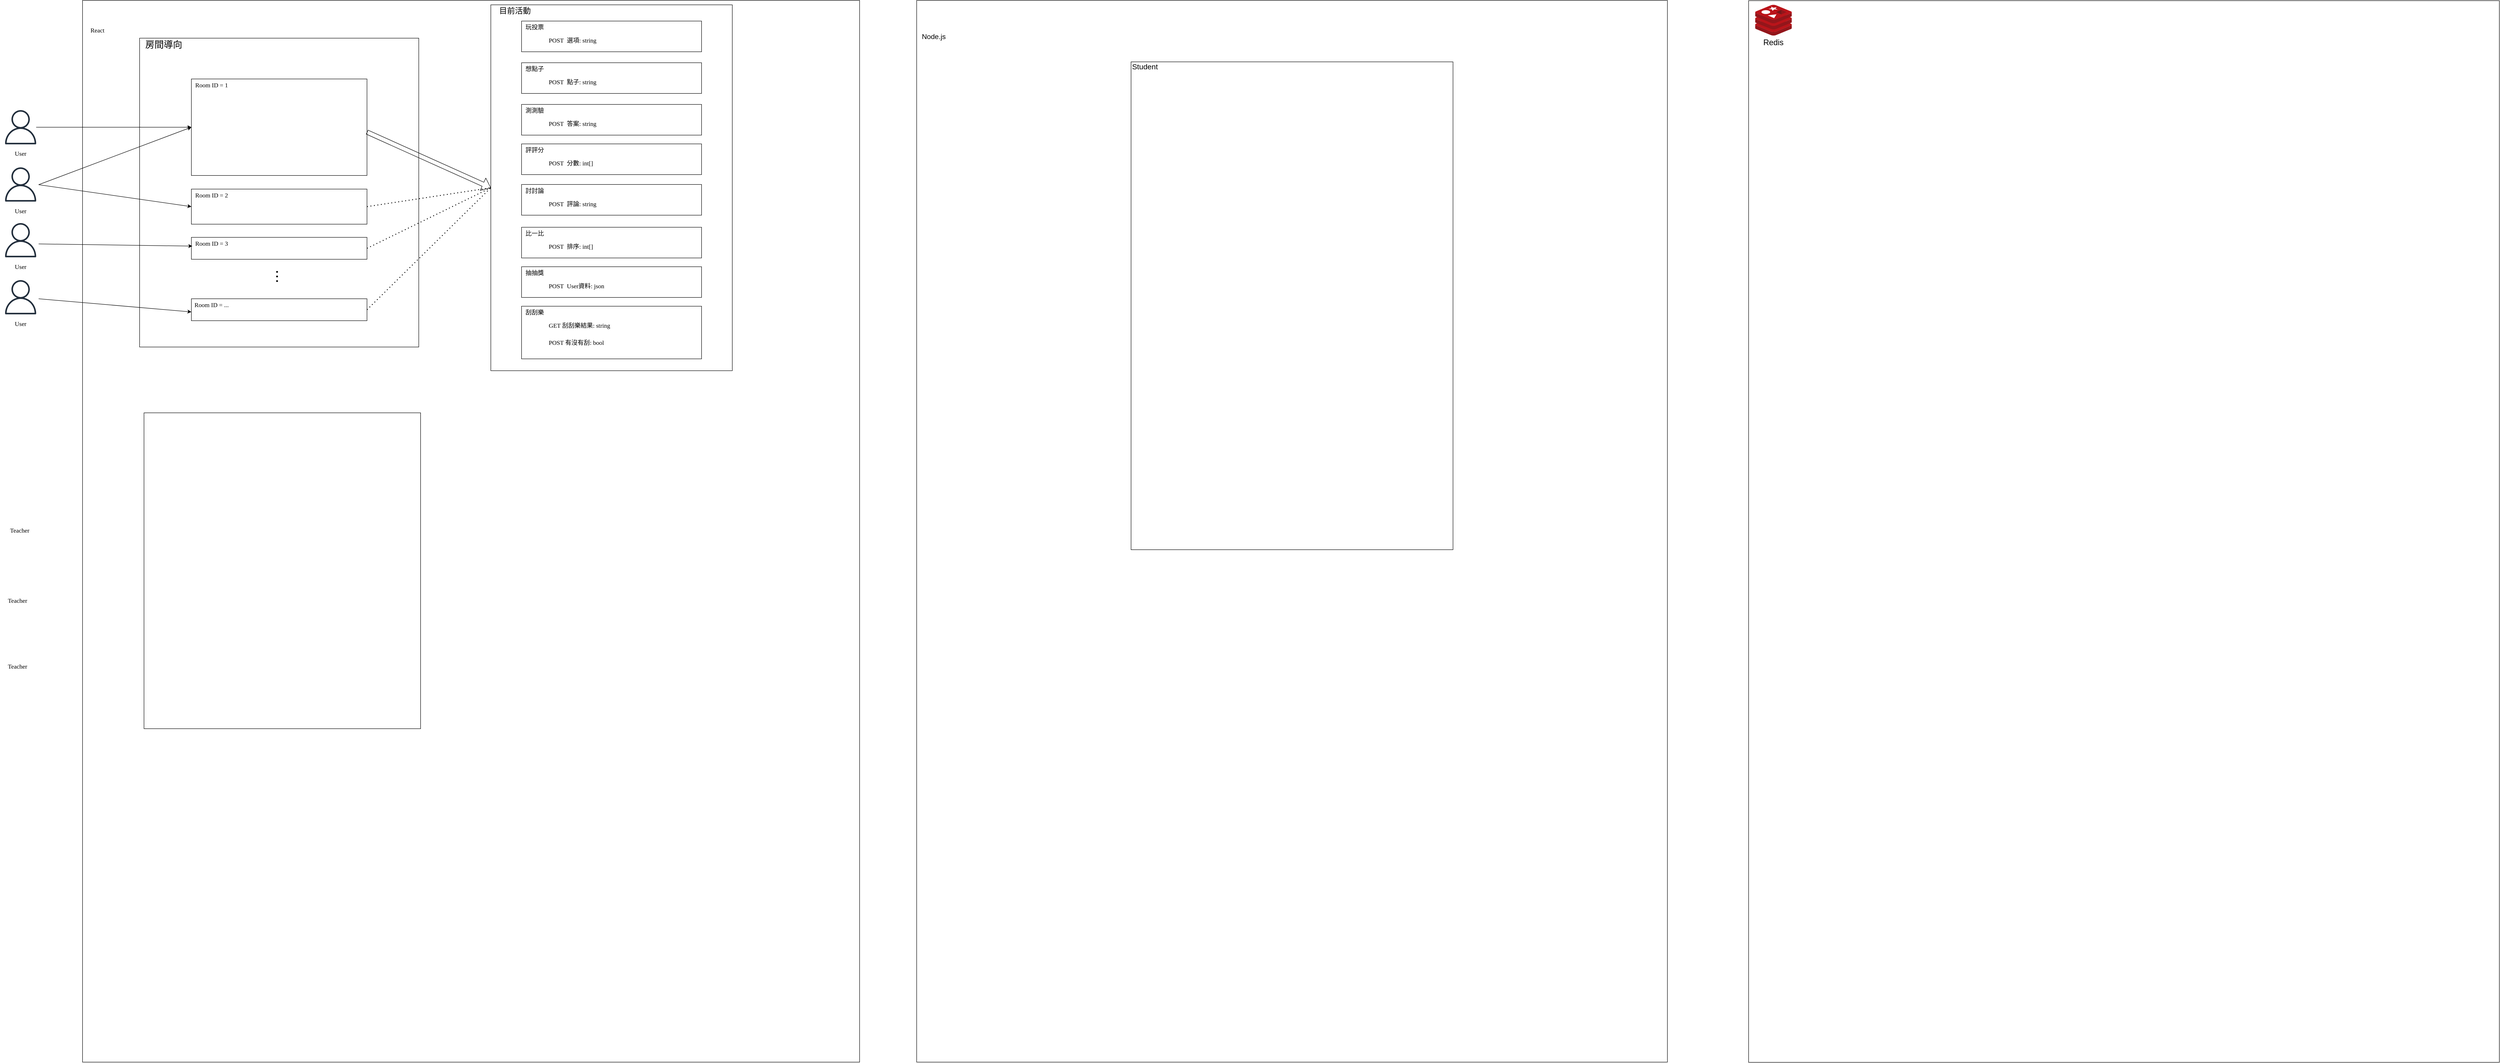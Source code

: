 <mxfile version="15.0.6" type="github">
  <diagram id="Ht1M8jgEwFfnCIfOTk4-" name="Page-1">
    <mxGraphModel dx="4740" dy="2647" grid="1" gridSize="10" guides="1" tooltips="1" connect="1" arrows="1" fold="1" page="1" pageScale="1" pageWidth="827" pageHeight="1169" math="0" shadow="0">
      <root>
        <mxCell id="0" />
        <mxCell id="1" parent="0" />
        <mxCell id="fuVhs1v6F_ChxewEycI6-27" value="" style="rounded=0;whiteSpace=wrap;html=1;" parent="1" vertex="1">
          <mxGeometry x="340" y="220" width="1770" height="2420" as="geometry" />
        </mxCell>
        <mxCell id="5Wh0mrcsmfjm4KpivzI_-6" value="" style="sketch=0;outlineConnect=0;fontColor=#232F3E;gradientColor=none;fillColor=#232F3D;strokeColor=none;dashed=0;verticalLabelPosition=bottom;verticalAlign=top;align=center;html=1;fontSize=12;fontStyle=0;aspect=fixed;pointerEvents=1;shape=mxgraph.aws4.user;" parent="1" vertex="1">
          <mxGeometry x="160" y="470" width="78" height="78" as="geometry" />
        </mxCell>
        <mxCell id="5Wh0mrcsmfjm4KpivzI_-8" value="" style="rounded=0;whiteSpace=wrap;html=1;" parent="1" vertex="1">
          <mxGeometry x="470" y="306" width="635.86" height="704" as="geometry" />
        </mxCell>
        <mxCell id="5Wh0mrcsmfjm4KpivzI_-15" value="" style="endArrow=classic;html=1;rounded=0;entryX=0;entryY=0.5;entryDx=0;entryDy=0;" parent="1" source="5Wh0mrcsmfjm4KpivzI_-6" target="5Wh0mrcsmfjm4KpivzI_-19" edge="1">
          <mxGeometry width="50" height="50" relative="1" as="geometry">
            <mxPoint x="230" y="520" as="sourcePoint" />
            <mxPoint x="370" y="490" as="targetPoint" />
          </mxGeometry>
        </mxCell>
        <mxCell id="5Wh0mrcsmfjm4KpivzI_-16" value="" style="shape=image;html=1;verticalAlign=top;verticalLabelPosition=bottom;labelBackgroundColor=#ffffff;imageAspect=0;aspect=fixed;image=https://cdn1.iconfinder.com/data/icons/ionicons-fill-vol-2/512/logo-react-128.png" parent="1" vertex="1">
          <mxGeometry x="340" y="220" width="68" height="68" as="geometry" />
        </mxCell>
        <mxCell id="5Wh0mrcsmfjm4KpivzI_-18" value="&lt;font face=&quot;Comic Sans MS&quot; style=&quot;font-size: 14px;&quot;&gt;React&lt;/font&gt;" style="text;html=1;strokeColor=none;fillColor=none;align=center;verticalAlign=middle;whiteSpace=wrap;rounded=0;" parent="1" vertex="1">
          <mxGeometry x="344" y="274" width="60" height="30" as="geometry" />
        </mxCell>
        <mxCell id="5Wh0mrcsmfjm4KpivzI_-19" value="" style="rounded=0;whiteSpace=wrap;html=1;fontFamily=Comic Sans MS;fontSize=14;" parent="1" vertex="1">
          <mxGeometry x="587.93" y="399" width="400" height="220" as="geometry" />
        </mxCell>
        <mxCell id="5Wh0mrcsmfjm4KpivzI_-20" value="Room ID = 1" style="text;html=1;strokeColor=none;fillColor=none;align=center;verticalAlign=middle;whiteSpace=wrap;rounded=0;fontFamily=Comic Sans MS;fontSize=14;" parent="1" vertex="1">
          <mxGeometry x="587.93" y="399" width="92.07" height="30" as="geometry" />
        </mxCell>
        <mxCell id="5Wh0mrcsmfjm4KpivzI_-21" value="" style="rounded=0;whiteSpace=wrap;html=1;fontFamily=Comic Sans MS;fontSize=14;" parent="1" vertex="1">
          <mxGeometry x="587.93" y="650" width="400" height="80" as="geometry" />
        </mxCell>
        <mxCell id="5Wh0mrcsmfjm4KpivzI_-22" value="Room ID = 2" style="text;html=1;strokeColor=none;fillColor=none;align=center;verticalAlign=middle;whiteSpace=wrap;rounded=0;fontFamily=Comic Sans MS;fontSize=14;" parent="1" vertex="1">
          <mxGeometry x="587.93" y="650" width="92.07" height="30" as="geometry" />
        </mxCell>
        <mxCell id="5Wh0mrcsmfjm4KpivzI_-23" value="" style="rounded=0;whiteSpace=wrap;html=1;fontFamily=Comic Sans MS;fontSize=14;" parent="1" vertex="1">
          <mxGeometry x="587.93" y="760" width="400" height="50" as="geometry" />
        </mxCell>
        <mxCell id="5Wh0mrcsmfjm4KpivzI_-24" value="Room ID = 3" style="text;html=1;strokeColor=none;fillColor=none;align=center;verticalAlign=middle;whiteSpace=wrap;rounded=0;fontFamily=Comic Sans MS;fontSize=14;" parent="1" vertex="1">
          <mxGeometry x="587.93" y="760" width="92.07" height="30" as="geometry" />
        </mxCell>
        <mxCell id="5Wh0mrcsmfjm4KpivzI_-26" value="&lt;h2&gt;&lt;b&gt;．．．&lt;/b&gt;&lt;/h2&gt;" style="text;html=1;strokeColor=none;fillColor=none;align=center;verticalAlign=middle;whiteSpace=wrap;rounded=0;fontFamily=Comic Sans MS;fontSize=14;rotation=90;" parent="1" vertex="1">
          <mxGeometry x="757.93" y="840" width="60" height="30" as="geometry" />
        </mxCell>
        <mxCell id="5Wh0mrcsmfjm4KpivzI_-27" value="" style="rounded=0;whiteSpace=wrap;html=1;fontFamily=Comic Sans MS;fontSize=14;" parent="1" vertex="1">
          <mxGeometry x="587.93" y="900" width="400" height="50" as="geometry" />
        </mxCell>
        <mxCell id="5Wh0mrcsmfjm4KpivzI_-28" value="Room ID = ..." style="text;html=1;strokeColor=none;fillColor=none;align=center;verticalAlign=middle;whiteSpace=wrap;rounded=0;fontFamily=Comic Sans MS;fontSize=14;" parent="1" vertex="1">
          <mxGeometry x="587.93" y="900" width="92.07" height="30" as="geometry" />
        </mxCell>
        <mxCell id="5Wh0mrcsmfjm4KpivzI_-29" value="User" style="text;html=1;strokeColor=none;fillColor=none;align=center;verticalAlign=middle;whiteSpace=wrap;rounded=0;fontFamily=Comic Sans MS;fontSize=14;" parent="1" vertex="1">
          <mxGeometry x="169" y="555" width="60" height="30" as="geometry" />
        </mxCell>
        <mxCell id="5Wh0mrcsmfjm4KpivzI_-30" value="" style="sketch=0;outlineConnect=0;fontColor=#232F3E;gradientColor=none;fillColor=#232F3D;strokeColor=none;dashed=0;verticalLabelPosition=bottom;verticalAlign=top;align=center;html=1;fontSize=12;fontStyle=0;aspect=fixed;pointerEvents=1;shape=mxgraph.aws4.user;" parent="1" vertex="1">
          <mxGeometry x="160" y="600.5" width="78" height="78" as="geometry" />
        </mxCell>
        <mxCell id="5Wh0mrcsmfjm4KpivzI_-31" value="User" style="text;html=1;strokeColor=none;fillColor=none;align=center;verticalAlign=middle;whiteSpace=wrap;rounded=0;fontFamily=Comic Sans MS;fontSize=14;" parent="1" vertex="1">
          <mxGeometry x="169" y="685.5" width="60" height="30" as="geometry" />
        </mxCell>
        <mxCell id="5Wh0mrcsmfjm4KpivzI_-32" value="" style="sketch=0;outlineConnect=0;fontColor=#232F3E;gradientColor=none;fillColor=#232F3D;strokeColor=none;dashed=0;verticalLabelPosition=bottom;verticalAlign=top;align=center;html=1;fontSize=12;fontStyle=0;aspect=fixed;pointerEvents=1;shape=mxgraph.aws4.user;" parent="1" vertex="1">
          <mxGeometry x="160" y="727.5" width="78" height="78" as="geometry" />
        </mxCell>
        <mxCell id="5Wh0mrcsmfjm4KpivzI_-33" value="User" style="text;html=1;strokeColor=none;fillColor=none;align=center;verticalAlign=middle;whiteSpace=wrap;rounded=0;fontFamily=Comic Sans MS;fontSize=14;" parent="1" vertex="1">
          <mxGeometry x="169" y="812.5" width="60" height="30" as="geometry" />
        </mxCell>
        <mxCell id="5Wh0mrcsmfjm4KpivzI_-34" value="" style="sketch=0;outlineConnect=0;fontColor=#232F3E;gradientColor=none;fillColor=#232F3D;strokeColor=none;dashed=0;verticalLabelPosition=bottom;verticalAlign=top;align=center;html=1;fontSize=12;fontStyle=0;aspect=fixed;pointerEvents=1;shape=mxgraph.aws4.user;" parent="1" vertex="1">
          <mxGeometry x="160" y="857.5" width="78" height="78" as="geometry" />
        </mxCell>
        <mxCell id="5Wh0mrcsmfjm4KpivzI_-35" value="User" style="text;html=1;strokeColor=none;fillColor=none;align=center;verticalAlign=middle;whiteSpace=wrap;rounded=0;fontFamily=Comic Sans MS;fontSize=14;" parent="1" vertex="1">
          <mxGeometry x="169" y="942.5" width="60" height="30" as="geometry" />
        </mxCell>
        <mxCell id="5Wh0mrcsmfjm4KpivzI_-36" value="" style="endArrow=classic;html=1;rounded=0;entryX=0;entryY=0.5;entryDx=0;entryDy=0;" parent="1" target="5Wh0mrcsmfjm4KpivzI_-19" edge="1">
          <mxGeometry width="50" height="50" relative="1" as="geometry">
            <mxPoint x="240" y="640" as="sourcePoint" />
            <mxPoint x="580" y="510" as="targetPoint" />
          </mxGeometry>
        </mxCell>
        <mxCell id="5Wh0mrcsmfjm4KpivzI_-37" value="" style="endArrow=classic;html=1;rounded=0;entryX=0;entryY=0.5;entryDx=0;entryDy=0;" parent="1" target="5Wh0mrcsmfjm4KpivzI_-21" edge="1">
          <mxGeometry width="50" height="50" relative="1" as="geometry">
            <mxPoint x="240" y="640" as="sourcePoint" />
            <mxPoint x="607.93" y="529" as="targetPoint" />
          </mxGeometry>
        </mxCell>
        <mxCell id="5Wh0mrcsmfjm4KpivzI_-38" value="" style="endArrow=classic;html=1;rounded=0;" parent="1" edge="1">
          <mxGeometry width="50" height="50" relative="1" as="geometry">
            <mxPoint x="240" y="775" as="sourcePoint" />
            <mxPoint x="590" y="780" as="targetPoint" />
          </mxGeometry>
        </mxCell>
        <mxCell id="5Wh0mrcsmfjm4KpivzI_-39" value="" style="endArrow=classic;html=1;rounded=0;entryX=0;entryY=1;entryDx=0;entryDy=0;" parent="1" target="5Wh0mrcsmfjm4KpivzI_-28" edge="1">
          <mxGeometry width="50" height="50" relative="1" as="geometry">
            <mxPoint x="240" y="900" as="sourcePoint" />
            <mxPoint x="607.93" y="710" as="targetPoint" />
          </mxGeometry>
        </mxCell>
        <mxCell id="5Wh0mrcsmfjm4KpivzI_-41" value="" style="rounded=0;whiteSpace=wrap;html=1;fontFamily=Comic Sans MS;fontSize=14;" parent="1" vertex="1">
          <mxGeometry x="1270" y="230" width="550" height="834" as="geometry" />
        </mxCell>
        <mxCell id="5Wh0mrcsmfjm4KpivzI_-43" value="" style="rounded=0;whiteSpace=wrap;html=1;fontFamily=Comic Sans MS;fontSize=14;" parent="1" vertex="1">
          <mxGeometry x="1340" y="267" width="410" height="70" as="geometry" />
        </mxCell>
        <mxCell id="5Wh0mrcsmfjm4KpivzI_-44" value="&lt;font face=&quot;Verdana&quot;&gt;玩投票&lt;/font&gt;" style="text;html=1;strokeColor=none;fillColor=none;align=center;verticalAlign=middle;whiteSpace=wrap;rounded=0;fontFamily=Comic Sans MS;fontSize=14;" parent="1" vertex="1">
          <mxGeometry x="1340" y="267" width="60" height="30" as="geometry" />
        </mxCell>
        <mxCell id="5Wh0mrcsmfjm4KpivzI_-45" value="POST&amp;nbsp; 選項: string" style="text;html=1;strokeColor=none;fillColor=none;align=left;verticalAlign=middle;whiteSpace=wrap;rounded=0;fontFamily=Verdana;fontSize=14;" parent="1" vertex="1">
          <mxGeometry x="1400" y="297" width="190" height="30" as="geometry" />
        </mxCell>
        <mxCell id="5Wh0mrcsmfjm4KpivzI_-46" value="" style="rounded=0;whiteSpace=wrap;html=1;fontFamily=Verdana;fontSize=14;" parent="1" vertex="1">
          <mxGeometry x="480" y="1160" width="630" height="720" as="geometry" />
        </mxCell>
        <mxCell id="5Wh0mrcsmfjm4KpivzI_-50" value="" style="shape=image;html=1;verticalAlign=top;verticalLabelPosition=bottom;labelBackgroundColor=#ffffff;imageAspect=0;aspect=fixed;image=https://cdn4.iconfinder.com/data/icons/education-and-school-glyph-24-px/24/Instructor_professor_teacher_teaching_tutor_-128.png;fontFamily=Verdana;fontSize=14;" parent="1" vertex="1">
          <mxGeometry x="157.5" y="1326" width="88" height="88" as="geometry" />
        </mxCell>
        <mxCell id="5Wh0mrcsmfjm4KpivzI_-51" value="Teacher" style="text;html=1;strokeColor=none;fillColor=none;align=center;verticalAlign=middle;whiteSpace=wrap;rounded=0;fontFamily=Verdana;fontSize=14;" parent="1" vertex="1">
          <mxGeometry x="166.5" y="1414" width="60" height="30" as="geometry" />
        </mxCell>
        <mxCell id="5Wh0mrcsmfjm4KpivzI_-52" value="" style="shape=image;html=1;verticalAlign=top;verticalLabelPosition=bottom;labelBackgroundColor=#ffffff;imageAspect=0;aspect=fixed;image=https://cdn4.iconfinder.com/data/icons/education-and-school-glyph-24-px/24/Instructor_professor_teacher_teaching_tutor_-128.png;fontFamily=Verdana;fontSize=14;" parent="1" vertex="1">
          <mxGeometry x="152.5" y="1486" width="88" height="88" as="geometry" />
        </mxCell>
        <mxCell id="5Wh0mrcsmfjm4KpivzI_-53" value="Teacher" style="text;html=1;strokeColor=none;fillColor=none;align=center;verticalAlign=middle;whiteSpace=wrap;rounded=0;fontFamily=Verdana;fontSize=14;" parent="1" vertex="1">
          <mxGeometry x="161.5" y="1574" width="60" height="30" as="geometry" />
        </mxCell>
        <mxCell id="5Wh0mrcsmfjm4KpivzI_-54" value="" style="shape=image;html=1;verticalAlign=top;verticalLabelPosition=bottom;labelBackgroundColor=#ffffff;imageAspect=0;aspect=fixed;image=https://cdn4.iconfinder.com/data/icons/education-and-school-glyph-24-px/24/Instructor_professor_teacher_teaching_tutor_-128.png;fontFamily=Verdana;fontSize=14;" parent="1" vertex="1">
          <mxGeometry x="152.5" y="1636" width="88" height="88" as="geometry" />
        </mxCell>
        <mxCell id="5Wh0mrcsmfjm4KpivzI_-55" value="Teacher" style="text;html=1;strokeColor=none;fillColor=none;align=center;verticalAlign=middle;whiteSpace=wrap;rounded=0;fontFamily=Verdana;fontSize=14;" parent="1" vertex="1">
          <mxGeometry x="161.5" y="1724" width="60" height="30" as="geometry" />
        </mxCell>
        <mxCell id="fuVhs1v6F_ChxewEycI6-5" value="" style="rounded=0;whiteSpace=wrap;html=1;fontFamily=Comic Sans MS;fontSize=14;" parent="1" vertex="1">
          <mxGeometry x="1340" y="362" width="410" height="70" as="geometry" />
        </mxCell>
        <mxCell id="fuVhs1v6F_ChxewEycI6-6" value="&lt;font face=&quot;Verdana&quot;&gt;想點子&lt;/font&gt;" style="text;html=1;strokeColor=none;fillColor=none;align=center;verticalAlign=middle;whiteSpace=wrap;rounded=0;fontFamily=Comic Sans MS;fontSize=14;" parent="1" vertex="1">
          <mxGeometry x="1340" y="362" width="60" height="30" as="geometry" />
        </mxCell>
        <mxCell id="fuVhs1v6F_ChxewEycI6-7" value="POST&amp;nbsp; 點子: string" style="text;html=1;strokeColor=none;fillColor=none;align=left;verticalAlign=middle;whiteSpace=wrap;rounded=0;fontFamily=Verdana;fontSize=14;" parent="1" vertex="1">
          <mxGeometry x="1400" y="392" width="190" height="30" as="geometry" />
        </mxCell>
        <mxCell id="fuVhs1v6F_ChxewEycI6-8" value="" style="rounded=0;whiteSpace=wrap;html=1;fontFamily=Comic Sans MS;fontSize=14;" parent="1" vertex="1">
          <mxGeometry x="1340" y="457" width="410" height="70" as="geometry" />
        </mxCell>
        <mxCell id="fuVhs1v6F_ChxewEycI6-9" value="&lt;font face=&quot;Verdana&quot;&gt;測測驗&lt;/font&gt;" style="text;html=1;strokeColor=none;fillColor=none;align=center;verticalAlign=middle;whiteSpace=wrap;rounded=0;fontFamily=Comic Sans MS;fontSize=14;" parent="1" vertex="1">
          <mxGeometry x="1340" y="457" width="60" height="30" as="geometry" />
        </mxCell>
        <mxCell id="fuVhs1v6F_ChxewEycI6-10" value="POST&amp;nbsp; 答案: string" style="text;html=1;strokeColor=none;fillColor=none;align=left;verticalAlign=middle;whiteSpace=wrap;rounded=0;fontFamily=Verdana;fontSize=14;" parent="1" vertex="1">
          <mxGeometry x="1400" y="487" width="190" height="30" as="geometry" />
        </mxCell>
        <mxCell id="fuVhs1v6F_ChxewEycI6-11" value="" style="rounded=0;whiteSpace=wrap;html=1;fontFamily=Comic Sans MS;fontSize=14;" parent="1" vertex="1">
          <mxGeometry x="1340" y="547" width="410" height="70" as="geometry" />
        </mxCell>
        <mxCell id="fuVhs1v6F_ChxewEycI6-12" value="&lt;font face=&quot;Verdana&quot;&gt;評評分&lt;/font&gt;" style="text;html=1;strokeColor=none;fillColor=none;align=center;verticalAlign=middle;whiteSpace=wrap;rounded=0;fontFamily=Comic Sans MS;fontSize=14;" parent="1" vertex="1">
          <mxGeometry x="1340" y="547" width="60" height="30" as="geometry" />
        </mxCell>
        <mxCell id="fuVhs1v6F_ChxewEycI6-13" value="POST&amp;nbsp; 分數: int[]" style="text;html=1;strokeColor=none;fillColor=none;align=left;verticalAlign=middle;whiteSpace=wrap;rounded=0;fontFamily=Verdana;fontSize=14;" parent="1" vertex="1">
          <mxGeometry x="1400" y="577" width="190" height="30" as="geometry" />
        </mxCell>
        <mxCell id="fuVhs1v6F_ChxewEycI6-14" value="" style="rounded=0;whiteSpace=wrap;html=1;fontFamily=Comic Sans MS;fontSize=14;" parent="1" vertex="1">
          <mxGeometry x="1340" y="639.5" width="410" height="70" as="geometry" />
        </mxCell>
        <mxCell id="fuVhs1v6F_ChxewEycI6-15" value="&lt;font face=&quot;Verdana&quot;&gt;討討論&lt;/font&gt;" style="text;html=1;strokeColor=none;fillColor=none;align=center;verticalAlign=middle;whiteSpace=wrap;rounded=0;fontFamily=Comic Sans MS;fontSize=14;" parent="1" vertex="1">
          <mxGeometry x="1340" y="639.5" width="60" height="30" as="geometry" />
        </mxCell>
        <mxCell id="fuVhs1v6F_ChxewEycI6-16" value="POST&amp;nbsp; 評論: string" style="text;html=1;strokeColor=none;fillColor=none;align=left;verticalAlign=middle;whiteSpace=wrap;rounded=0;fontFamily=Verdana;fontSize=14;" parent="1" vertex="1">
          <mxGeometry x="1400" y="669.5" width="190" height="30" as="geometry" />
        </mxCell>
        <mxCell id="fuVhs1v6F_ChxewEycI6-17" value="" style="rounded=0;whiteSpace=wrap;html=1;fontFamily=Comic Sans MS;fontSize=14;" parent="1" vertex="1">
          <mxGeometry x="1340" y="737" width="410" height="70" as="geometry" />
        </mxCell>
        <mxCell id="fuVhs1v6F_ChxewEycI6-18" value="&lt;font face=&quot;Verdana&quot;&gt;比一比&lt;/font&gt;" style="text;html=1;strokeColor=none;fillColor=none;align=center;verticalAlign=middle;whiteSpace=wrap;rounded=0;fontFamily=Comic Sans MS;fontSize=14;" parent="1" vertex="1">
          <mxGeometry x="1340" y="737" width="60" height="30" as="geometry" />
        </mxCell>
        <mxCell id="fuVhs1v6F_ChxewEycI6-19" value="POST&amp;nbsp; 排序: int[]" style="text;html=1;strokeColor=none;fillColor=none;align=left;verticalAlign=middle;whiteSpace=wrap;rounded=0;fontFamily=Verdana;fontSize=14;" parent="1" vertex="1">
          <mxGeometry x="1400" y="767" width="190" height="30" as="geometry" />
        </mxCell>
        <mxCell id="fuVhs1v6F_ChxewEycI6-20" value="" style="rounded=0;whiteSpace=wrap;html=1;fontFamily=Comic Sans MS;fontSize=14;" parent="1" vertex="1">
          <mxGeometry x="1340" y="827" width="410" height="70" as="geometry" />
        </mxCell>
        <mxCell id="fuVhs1v6F_ChxewEycI6-21" value="&lt;font face=&quot;Verdana&quot;&gt;抽抽獎&lt;/font&gt;" style="text;html=1;strokeColor=none;fillColor=none;align=center;verticalAlign=middle;whiteSpace=wrap;rounded=0;fontFamily=Comic Sans MS;fontSize=14;" parent="1" vertex="1">
          <mxGeometry x="1340" y="827" width="60" height="30" as="geometry" />
        </mxCell>
        <mxCell id="fuVhs1v6F_ChxewEycI6-22" value="POST&amp;nbsp; User資料: json" style="text;html=1;strokeColor=none;fillColor=none;align=left;verticalAlign=middle;whiteSpace=wrap;rounded=0;fontFamily=Verdana;fontSize=14;" parent="1" vertex="1">
          <mxGeometry x="1400" y="857" width="190" height="30" as="geometry" />
        </mxCell>
        <mxCell id="fuVhs1v6F_ChxewEycI6-23" value="" style="rounded=0;whiteSpace=wrap;html=1;fontFamily=Comic Sans MS;fontSize=14;" parent="1" vertex="1">
          <mxGeometry x="1340" y="917" width="410" height="120" as="geometry" />
        </mxCell>
        <mxCell id="fuVhs1v6F_ChxewEycI6-24" value="&lt;font face=&quot;Verdana&quot;&gt;刮刮樂&lt;/font&gt;" style="text;html=1;strokeColor=none;fillColor=none;align=center;verticalAlign=middle;whiteSpace=wrap;rounded=0;fontFamily=Comic Sans MS;fontSize=14;" parent="1" vertex="1">
          <mxGeometry x="1340" y="917" width="60" height="30" as="geometry" />
        </mxCell>
        <mxCell id="fuVhs1v6F_ChxewEycI6-25" value="GET&lt;span style=&quot;white-space: pre;&quot;&gt; &lt;/span&gt;刮刮樂結果: string&amp;nbsp;" style="text;html=1;strokeColor=none;fillColor=none;align=left;verticalAlign=middle;whiteSpace=wrap;rounded=0;fontFamily=Verdana;fontSize=14;" parent="1" vertex="1">
          <mxGeometry x="1400" y="947" width="190" height="30" as="geometry" />
        </mxCell>
        <mxCell id="fuVhs1v6F_ChxewEycI6-26" value="POST 有沒有刮: bool&amp;nbsp;" style="text;html=1;strokeColor=none;fillColor=none;align=left;verticalAlign=middle;whiteSpace=wrap;rounded=0;fontFamily=Verdana;fontSize=14;" parent="1" vertex="1">
          <mxGeometry x="1400" y="986" width="190" height="30" as="geometry" />
        </mxCell>
        <mxCell id="fuVhs1v6F_ChxewEycI6-28" value="" style="rounded=0;whiteSpace=wrap;html=1;" parent="1" vertex="1">
          <mxGeometry x="2240" y="220" width="1710" height="2420" as="geometry" />
        </mxCell>
        <mxCell id="Qel08UWcGqEZ8Sk4PbpH-2" value="" style="shape=image;html=1;verticalAlign=top;verticalLabelPosition=bottom;labelBackgroundColor=#ffffff;imageAspect=0;aspect=fixed;image=https://cdn2.iconfinder.com/data/icons/boxicons-logos/24/bxl-nodejs-128.png" vertex="1" parent="1">
          <mxGeometry x="2240" y="220.5" width="77" height="77" as="geometry" />
        </mxCell>
        <mxCell id="Qel08UWcGqEZ8Sk4PbpH-9" value="&lt;font style=&quot;font-size: 18px&quot;&gt;目前活動&lt;/font&gt;" style="text;html=1;strokeColor=none;fillColor=none;align=center;verticalAlign=middle;whiteSpace=wrap;rounded=0;" vertex="1" parent="1">
          <mxGeometry x="1270" y="230" width="110" height="27" as="geometry" />
        </mxCell>
        <mxCell id="Qel08UWcGqEZ8Sk4PbpH-10" value="&lt;font style=&quot;font-size: 21px&quot;&gt;房間導向&lt;/font&gt;" style="text;html=1;strokeColor=none;fillColor=none;align=center;verticalAlign=middle;whiteSpace=wrap;rounded=0;" vertex="1" parent="1">
          <mxGeometry x="470" y="310" width="110" height="20" as="geometry" />
        </mxCell>
        <mxCell id="Qel08UWcGqEZ8Sk4PbpH-11" value="" style="shape=flexArrow;endArrow=classic;html=1;exitX=1;exitY=0.55;exitDx=0;exitDy=0;exitPerimeter=0;entryX=0;entryY=0.5;entryDx=0;entryDy=0;" edge="1" parent="1" source="5Wh0mrcsmfjm4KpivzI_-19" target="5Wh0mrcsmfjm4KpivzI_-41">
          <mxGeometry width="50" height="50" relative="1" as="geometry">
            <mxPoint x="1160" y="650" as="sourcePoint" />
            <mxPoint x="1210" y="600" as="targetPoint" />
          </mxGeometry>
        </mxCell>
        <mxCell id="Qel08UWcGqEZ8Sk4PbpH-12" value="" style="endArrow=none;dashed=1;html=1;dashPattern=1 3;strokeWidth=2;exitX=1;exitY=0.5;exitDx=0;exitDy=0;entryX=0;entryY=0.5;entryDx=0;entryDy=0;" edge="1" parent="1" source="5Wh0mrcsmfjm4KpivzI_-21" target="5Wh0mrcsmfjm4KpivzI_-41">
          <mxGeometry width="50" height="50" relative="1" as="geometry">
            <mxPoint x="1160" y="650" as="sourcePoint" />
            <mxPoint x="1210" y="600" as="targetPoint" />
          </mxGeometry>
        </mxCell>
        <mxCell id="Qel08UWcGqEZ8Sk4PbpH-13" value="" style="endArrow=none;dashed=1;html=1;dashPattern=1 3;strokeWidth=2;exitX=1;exitY=0.5;exitDx=0;exitDy=0;entryX=0;entryY=0.5;entryDx=0;entryDy=0;" edge="1" parent="1" source="5Wh0mrcsmfjm4KpivzI_-23" target="5Wh0mrcsmfjm4KpivzI_-41">
          <mxGeometry width="50" height="50" relative="1" as="geometry">
            <mxPoint x="997.93" y="700" as="sourcePoint" />
            <mxPoint x="1270" y="690" as="targetPoint" />
          </mxGeometry>
        </mxCell>
        <mxCell id="Qel08UWcGqEZ8Sk4PbpH-14" value="" style="endArrow=none;dashed=1;html=1;dashPattern=1 3;strokeWidth=2;exitX=1;exitY=0.5;exitDx=0;exitDy=0;entryX=0;entryY=0.5;entryDx=0;entryDy=0;" edge="1" parent="1" source="5Wh0mrcsmfjm4KpivzI_-27" target="5Wh0mrcsmfjm4KpivzI_-41">
          <mxGeometry width="50" height="50" relative="1" as="geometry">
            <mxPoint x="997.93" y="795" as="sourcePoint" />
            <mxPoint x="1280" y="700" as="targetPoint" />
          </mxGeometry>
        </mxCell>
        <mxCell id="Qel08UWcGqEZ8Sk4PbpH-15" value="&lt;font style=&quot;font-size: 16px&quot;&gt;Node.js&lt;/font&gt;" style="text;html=1;strokeColor=none;fillColor=none;align=center;verticalAlign=middle;whiteSpace=wrap;rounded=0;" vertex="1" parent="1">
          <mxGeometry x="2258.5" y="292" width="40" height="20" as="geometry" />
        </mxCell>
        <mxCell id="Qel08UWcGqEZ8Sk4PbpH-16" value="" style="rounded=0;whiteSpace=wrap;html=1;fontFamily=Comic Sans MS;fontSize=14;" vertex="1" parent="1">
          <mxGeometry x="2728.33" y="360" width="733.33" height="1112" as="geometry" />
        </mxCell>
        <mxCell id="Qel08UWcGqEZ8Sk4PbpH-17" value="&lt;font style=&quot;font-size: 17px&quot;&gt;Student&lt;/font&gt;" style="text;html=1;strokeColor=none;fillColor=none;align=center;verticalAlign=middle;whiteSpace=wrap;rounded=0;" vertex="1" parent="1">
          <mxGeometry x="2740" y="362" width="40" height="20" as="geometry" />
        </mxCell>
        <mxCell id="Qel08UWcGqEZ8Sk4PbpH-18" value="" style="rounded=0;whiteSpace=wrap;html=1;" vertex="1" parent="1">
          <mxGeometry x="4135" y="220.5" width="1710" height="2420" as="geometry" />
        </mxCell>
        <mxCell id="Qel08UWcGqEZ8Sk4PbpH-19" value="" style="aspect=fixed;html=1;points=[];align=center;image;fontSize=12;image=img/lib/mscae/Cache_Redis_Product.svg;" vertex="1" parent="1">
          <mxGeometry x="4150" y="230" width="83.33" height="70" as="geometry" />
        </mxCell>
        <mxCell id="Qel08UWcGqEZ8Sk4PbpH-20" value="&lt;font style=&quot;font-size: 18px&quot;&gt;Redis&lt;/font&gt;" style="text;html=1;strokeColor=none;fillColor=none;align=center;verticalAlign=middle;whiteSpace=wrap;rounded=0;" vertex="1" parent="1">
          <mxGeometry x="4165" y="297" width="53.33" height="38" as="geometry" />
        </mxCell>
      </root>
    </mxGraphModel>
  </diagram>
</mxfile>
